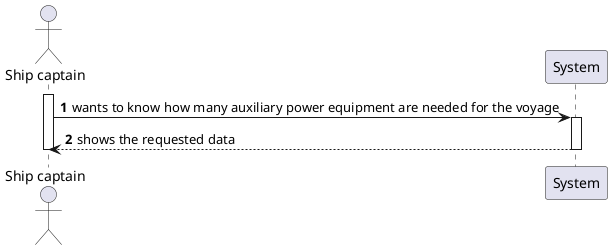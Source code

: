 @startuml
actor "Ship captain" as Adm
participant "System" as System

autonumber

activate Adm

Adm -> System: wants to know how many auxiliary power equipment are needed for the voyage

activate System

System --> Adm: shows the requested data

deactivate System

deactivate Adm
@enduml